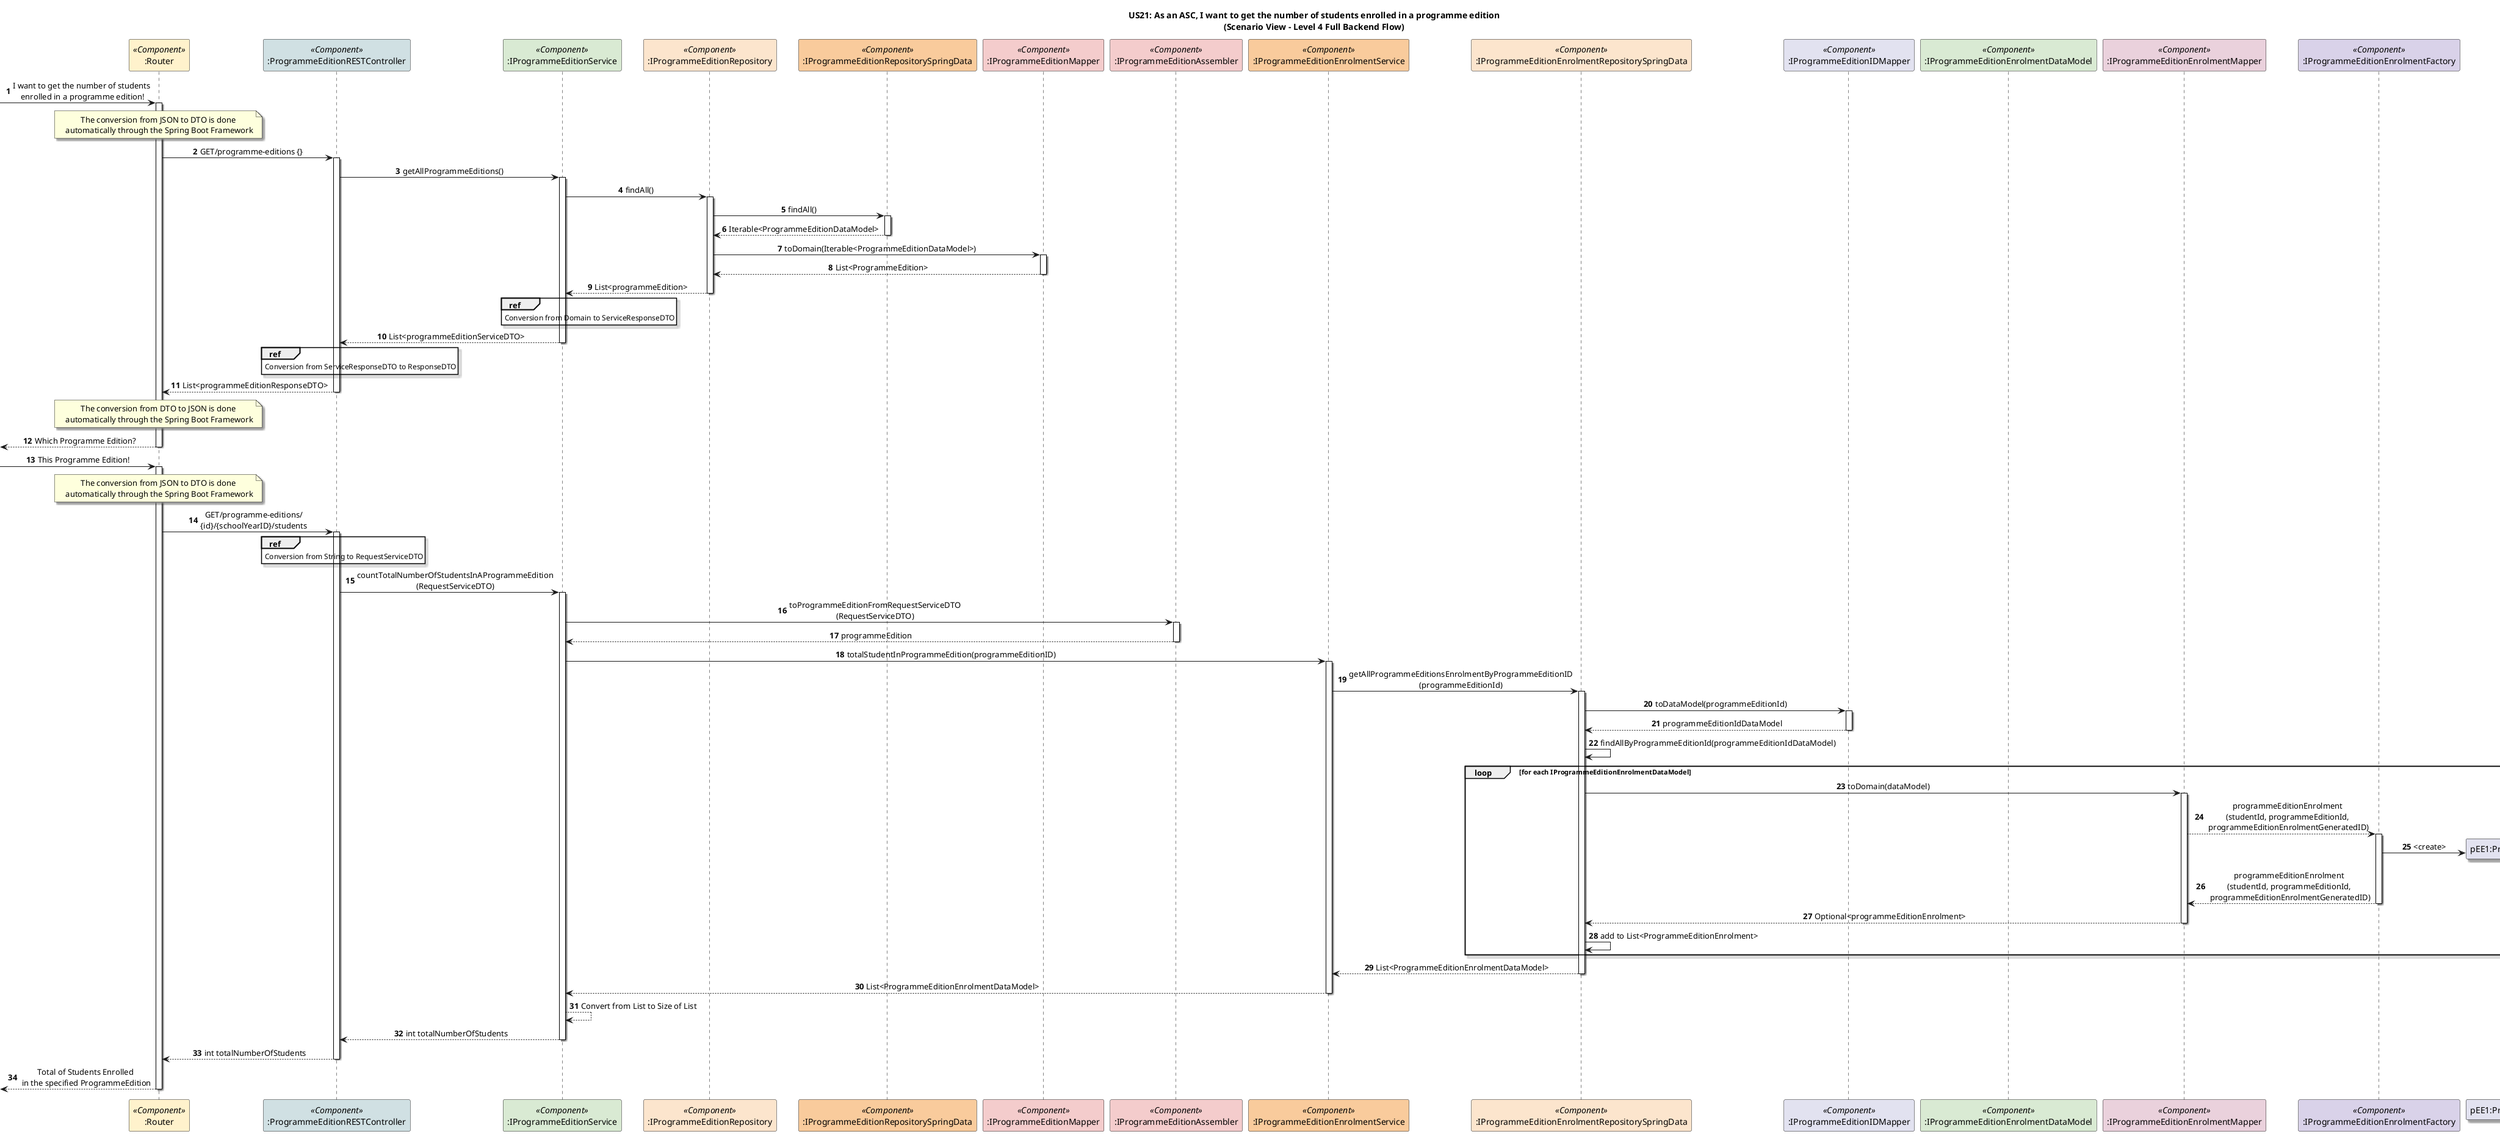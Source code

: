 @startuml US21

title US21: As an ASC, I want to get the number of students enrolled in a programme edition\n(Scenario View - Level 4 Full Backend Flow)

participant Router as ":Router"<<Component>> #fff2cc
participant ProgrammeEditionRestController as ":ProgrammeEditionRESTController"<<Component>> #d0e0e3
participant IProgrammeEditionService as ":IProgrammeEditionService"<<Component>> #d9ead3
participant IProgrammeEditionRepository as ":IProgrammeEditionRepository"<<Component>> #fce5cd
participant IProgrammeEditionRepositorySpringData as ":IProgrammeEditionRepositorySpringData"<<Component>> #f9cb9c
participant IProgrammeEditionMapper as ":IProgrammeEditionMapper"<<Component>> #f4cccc
participant IProgrammeEditionAssembler as ":IProgrammeEditionAssembler"<<Component>> #f4cccc
participant IProgrammeEditionEnrolmentService as ":IProgrammeEditionEnrolmentService"<<Component>> #f9cb9c
participant IProgrammeEditionEnrolmentRepositorySpringData as ":IProgrammeEditionEnrolmentRepositorySpringData"<<Component>> #fce5cd
participant IProgrammeEditionIDMapper as ":IProgrammeEditionIDMapper"<<Component>>
participant IProgrammeEditionEnrolmentDataModel as ":IProgrammeEditionEnrolmentDataModel"<<Component>> #d9ead3
participant IProgrammeEditionEnrolmentMapper as ":IProgrammeEditionEnrolmentMapper"<<Component>> #ead1dc
participant IProgrammeEditionEnrolmentFactory as ":IProgrammeEditionEnrolmentFactory"<<Component>> #d9d2e9
autonumber

skinparam defaultTextAlignment center
skinparam shadowing true
skinparam sequence {
    ActorBorderColor black
    ParticipantBorderColor black
    LifeLineBorderColor black
    LifeLineBackgroundColor #ffffff
}

-> Router  : I want to get the number of students\n enrolled in a programme edition!
activate Router

note over Router: The conversion from JSON to DTO is done\n automatically through the Spring Boot Framework

Router -> ProgrammeEditionRestController ++: GET/programme-editions {}

ProgrammeEditionRestController -> IProgrammeEditionService ++: getAllProgrammeEditions()

IProgrammeEditionService -> IProgrammeEditionRepository: findAll()
activate IProgrammeEditionRepository

IProgrammeEditionRepository -> IProgrammeEditionRepositorySpringData ++: findAll()
IProgrammeEditionRepositorySpringData --> IProgrammeEditionRepository : Iterable<ProgrammeEditionDataModel>
deactivate IProgrammeEditionRepositorySpringData

IProgrammeEditionRepository -> IProgrammeEditionMapper: toDomain(Iterable<ProgrammeEditionDataModel>)
activate IProgrammeEditionMapper
IProgrammeEditionMapper --> IProgrammeEditionRepository : List<ProgrammeEdition>
deactivate IProgrammeEditionMapper

IProgrammeEditionRepository --> IProgrammeEditionService --: List<programmeEdition>

ref over IProgrammeEditionService: Conversion from Domain to ServiceResponseDTO

IProgrammeEditionService --> ProgrammeEditionRestController --: List<programmeEditionServiceDTO>

ref over ProgrammeEditionRestController: Conversion from ServiceResponseDTO to ResponseDTO

ProgrammeEditionRestController --> Router --: List<programmeEditionResponseDTO>

note over Router: The conversion from DTO to JSON is done\n automatically through the Spring Boot Framework

<--Router : Which Programme Edition?
deactivate Router

 -> Router : This Programme Edition!
 activate Router

note over Router: The conversion from JSON to DTO is done\n automatically through the Spring Boot Framework

Router -> ProgrammeEditionRestController  : GET/programme-editions/\n{id}/{schoolYearID}/students
activate ProgrammeEditionRestController

ref over ProgrammeEditionRestController: Conversion from String to RequestServiceDTO

ProgrammeEditionRestController -> IProgrammeEditionService ++: countTotalNumberOfStudentsInAProgrammeEdition\n(RequestServiceDTO)

IProgrammeEditionService -> IProgrammeEditionAssembler ++: toProgrammeEditionFromRequestServiceDTO\n(RequestServiceDTO)
IProgrammeEditionAssembler --> IProgrammeEditionService : programmeEdition
deactivate IProgrammeEditionAssembler

IProgrammeEditionService -> IProgrammeEditionEnrolmentService: totalStudentInProgrammeEdition(programmeEditionID)
activate IProgrammeEditionEnrolmentService

IProgrammeEditionEnrolmentService -> IProgrammeEditionEnrolmentRepositorySpringData ++: getAllProgrammeEditionsEnrolmentByProgrammeEditionID\n(programmeEditionId)
IProgrammeEditionEnrolmentRepositorySpringData -> IProgrammeEditionIDMapper ++: toDataModel(programmeEditionId)

IProgrammeEditionIDMapper --> IProgrammeEditionEnrolmentRepositorySpringData : programmeEditionIdDataModel
deactivate IProgrammeEditionIDMapper

IProgrammeEditionEnrolmentRepositorySpringData -> IProgrammeEditionEnrolmentRepositorySpringData : findAllByProgrammeEditionId(programmeEditionIdDataModel)

loop for each IProgrammeEditionEnrolmentDataModel
    IProgrammeEditionEnrolmentRepositorySpringData -> IProgrammeEditionEnrolmentMapper : toDomain(dataModel)
    activate IProgrammeEditionEnrolmentMapper
    IProgrammeEditionEnrolmentMapper --> IProgrammeEditionEnrolmentFactory: programmeEditionEnrolment\n(studentId, programmeEditionId,\n programmeEditionEnrolmentGeneratedID)
    create "pEE1:ProgrammeEditionEnrolment" as ProgrammeEditionEnrolment1
    activate IProgrammeEditionEnrolmentFactory
    IProgrammeEditionEnrolmentFactory -> ProgrammeEditionEnrolment1: <create>
    IProgrammeEditionEnrolmentFactory --> IProgrammeEditionEnrolmentMapper: programmeEditionEnrolment\n(studentId, programmeEditionId,\n programmeEditionEnrolmentGeneratedID)
    deactivate IProgrammeEditionEnrolmentFactory
    IProgrammeEditionEnrolmentMapper --> IProgrammeEditionEnrolmentRepositorySpringData: Optional<programmeEditionEnrolment>
    deactivate IProgrammeEditionEnrolmentMapper
    IProgrammeEditionEnrolmentRepositorySpringData -> IProgrammeEditionEnrolmentRepositorySpringData: add to List<ProgrammeEditionEnrolment>
end

IProgrammeEditionEnrolmentRepositorySpringData --> IProgrammeEditionEnrolmentService : List<ProgrammeEditionEnrolmentDataModel>
deactivate IProgrammeEditionEnrolmentRepositorySpringData

IProgrammeEditionEnrolmentService --> IProgrammeEditionService: List<ProgrammeEditionEnrolmentDataModel>
deactivate IProgrammeEditionEnrolmentService
IProgrammeEditionService --> IProgrammeEditionService: Convert from List to Size of List

IProgrammeEditionService --> ProgrammeEditionRestController --: int totalNumberOfStudents
ProgrammeEditionRestController --> Router --: int totalNumberOfStudents

<--Router: Total of Students Enrolled\n in the specified ProgrammeEdition
deactivate Router

@enduml  make the participants/actors have diferent colours